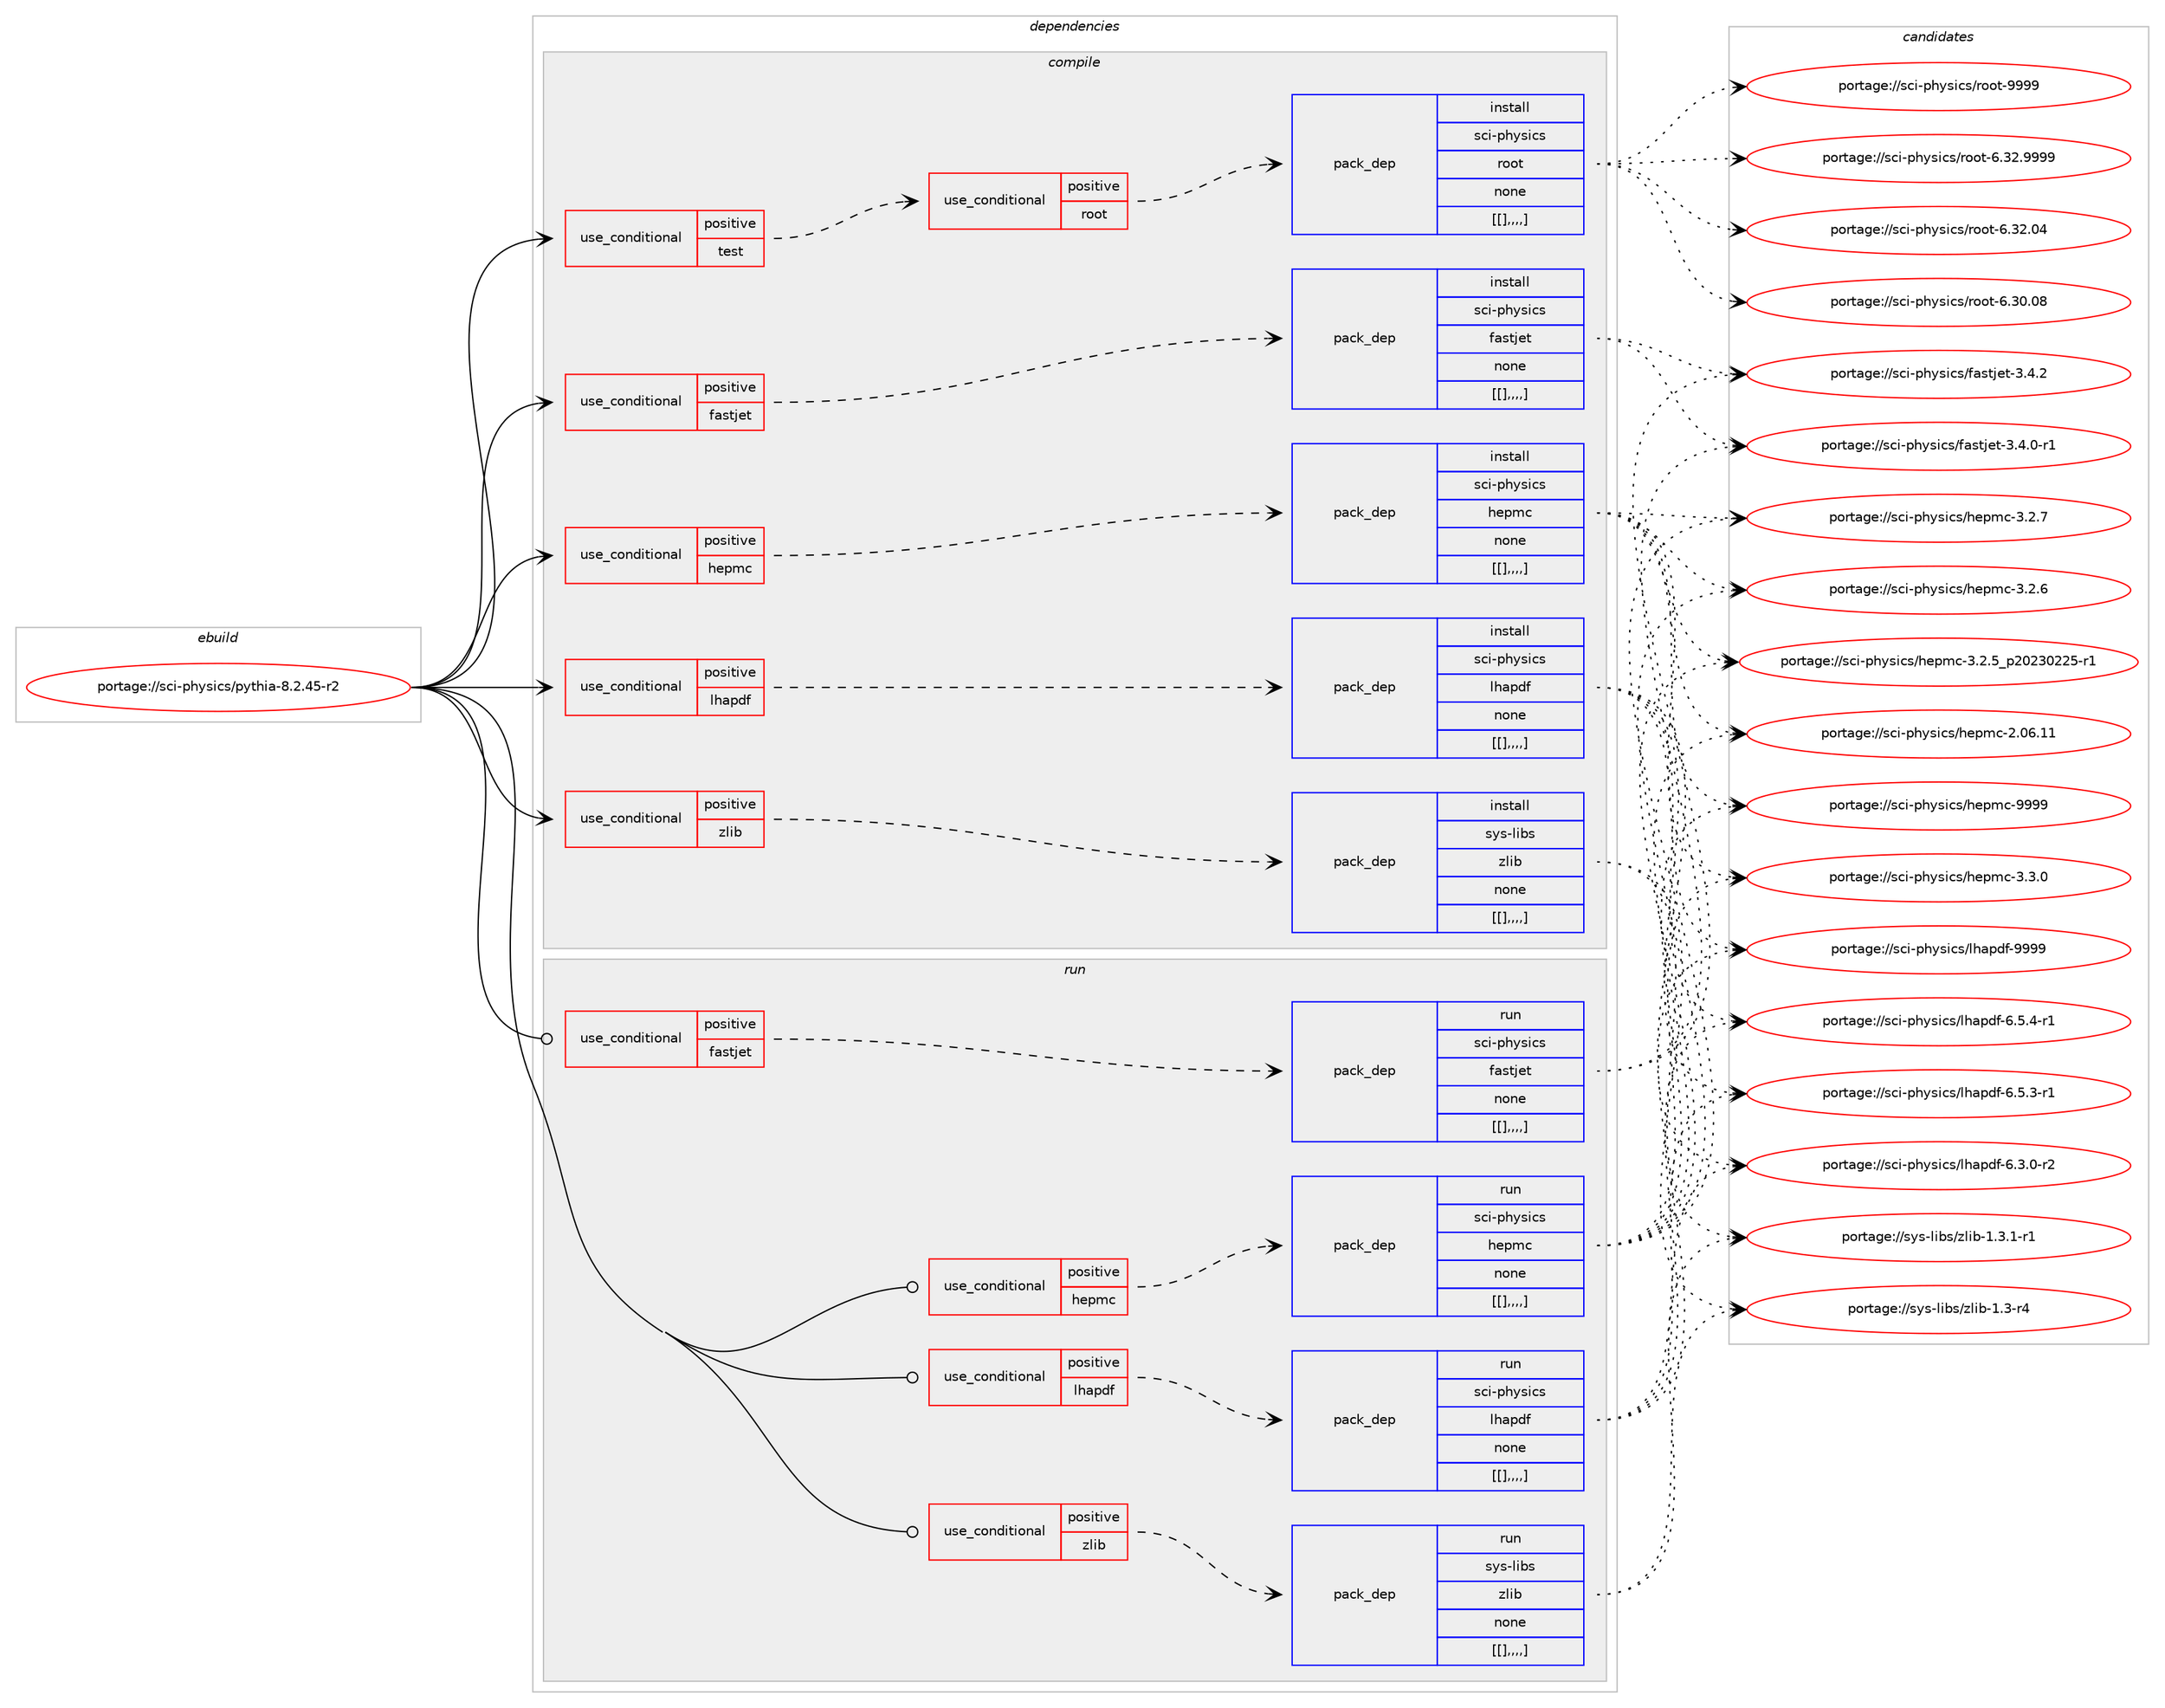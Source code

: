 digraph prolog {

# *************
# Graph options
# *************

newrank=true;
concentrate=true;
compound=true;
graph [rankdir=LR,fontname=Helvetica,fontsize=10,ranksep=1.5];#, ranksep=2.5, nodesep=0.2];
edge  [arrowhead=vee];
node  [fontname=Helvetica,fontsize=10];

# **********
# The ebuild
# **********

subgraph cluster_leftcol {
color=gray;
label=<<i>ebuild</i>>;
id [label="portage://sci-physics/pythia-8.2.45-r2", color=red, width=4, href="../sci-physics/pythia-8.2.45-r2.svg"];
}

# ****************
# The dependencies
# ****************

subgraph cluster_midcol {
color=gray;
label=<<i>dependencies</i>>;
subgraph cluster_compile {
fillcolor="#eeeeee";
style=filled;
label=<<i>compile</i>>;
subgraph cond113158 {
dependency427451 [label=<<TABLE BORDER="0" CELLBORDER="1" CELLSPACING="0" CELLPADDING="4"><TR><TD ROWSPAN="3" CELLPADDING="10">use_conditional</TD></TR><TR><TD>positive</TD></TR><TR><TD>fastjet</TD></TR></TABLE>>, shape=none, color=red];
subgraph pack311254 {
dependency427452 [label=<<TABLE BORDER="0" CELLBORDER="1" CELLSPACING="0" CELLPADDING="4" WIDTH="220"><TR><TD ROWSPAN="6" CELLPADDING="30">pack_dep</TD></TR><TR><TD WIDTH="110">install</TD></TR><TR><TD>sci-physics</TD></TR><TR><TD>fastjet</TD></TR><TR><TD>none</TD></TR><TR><TD>[[],,,,]</TD></TR></TABLE>>, shape=none, color=blue];
}
dependency427451:e -> dependency427452:w [weight=20,style="dashed",arrowhead="vee"];
}
id:e -> dependency427451:w [weight=20,style="solid",arrowhead="vee"];
subgraph cond113159 {
dependency427453 [label=<<TABLE BORDER="0" CELLBORDER="1" CELLSPACING="0" CELLPADDING="4"><TR><TD ROWSPAN="3" CELLPADDING="10">use_conditional</TD></TR><TR><TD>positive</TD></TR><TR><TD>hepmc</TD></TR></TABLE>>, shape=none, color=red];
subgraph pack311255 {
dependency427454 [label=<<TABLE BORDER="0" CELLBORDER="1" CELLSPACING="0" CELLPADDING="4" WIDTH="220"><TR><TD ROWSPAN="6" CELLPADDING="30">pack_dep</TD></TR><TR><TD WIDTH="110">install</TD></TR><TR><TD>sci-physics</TD></TR><TR><TD>hepmc</TD></TR><TR><TD>none</TD></TR><TR><TD>[[],,,,]</TD></TR></TABLE>>, shape=none, color=blue];
}
dependency427453:e -> dependency427454:w [weight=20,style="dashed",arrowhead="vee"];
}
id:e -> dependency427453:w [weight=20,style="solid",arrowhead="vee"];
subgraph cond113160 {
dependency427455 [label=<<TABLE BORDER="0" CELLBORDER="1" CELLSPACING="0" CELLPADDING="4"><TR><TD ROWSPAN="3" CELLPADDING="10">use_conditional</TD></TR><TR><TD>positive</TD></TR><TR><TD>lhapdf</TD></TR></TABLE>>, shape=none, color=red];
subgraph pack311256 {
dependency427456 [label=<<TABLE BORDER="0" CELLBORDER="1" CELLSPACING="0" CELLPADDING="4" WIDTH="220"><TR><TD ROWSPAN="6" CELLPADDING="30">pack_dep</TD></TR><TR><TD WIDTH="110">install</TD></TR><TR><TD>sci-physics</TD></TR><TR><TD>lhapdf</TD></TR><TR><TD>none</TD></TR><TR><TD>[[],,,,]</TD></TR></TABLE>>, shape=none, color=blue];
}
dependency427455:e -> dependency427456:w [weight=20,style="dashed",arrowhead="vee"];
}
id:e -> dependency427455:w [weight=20,style="solid",arrowhead="vee"];
subgraph cond113161 {
dependency427457 [label=<<TABLE BORDER="0" CELLBORDER="1" CELLSPACING="0" CELLPADDING="4"><TR><TD ROWSPAN="3" CELLPADDING="10">use_conditional</TD></TR><TR><TD>positive</TD></TR><TR><TD>test</TD></TR></TABLE>>, shape=none, color=red];
subgraph cond113162 {
dependency427458 [label=<<TABLE BORDER="0" CELLBORDER="1" CELLSPACING="0" CELLPADDING="4"><TR><TD ROWSPAN="3" CELLPADDING="10">use_conditional</TD></TR><TR><TD>positive</TD></TR><TR><TD>root</TD></TR></TABLE>>, shape=none, color=red];
subgraph pack311257 {
dependency427459 [label=<<TABLE BORDER="0" CELLBORDER="1" CELLSPACING="0" CELLPADDING="4" WIDTH="220"><TR><TD ROWSPAN="6" CELLPADDING="30">pack_dep</TD></TR><TR><TD WIDTH="110">install</TD></TR><TR><TD>sci-physics</TD></TR><TR><TD>root</TD></TR><TR><TD>none</TD></TR><TR><TD>[[],,,,]</TD></TR></TABLE>>, shape=none, color=blue];
}
dependency427458:e -> dependency427459:w [weight=20,style="dashed",arrowhead="vee"];
}
dependency427457:e -> dependency427458:w [weight=20,style="dashed",arrowhead="vee"];
}
id:e -> dependency427457:w [weight=20,style="solid",arrowhead="vee"];
subgraph cond113163 {
dependency427460 [label=<<TABLE BORDER="0" CELLBORDER="1" CELLSPACING="0" CELLPADDING="4"><TR><TD ROWSPAN="3" CELLPADDING="10">use_conditional</TD></TR><TR><TD>positive</TD></TR><TR><TD>zlib</TD></TR></TABLE>>, shape=none, color=red];
subgraph pack311258 {
dependency427461 [label=<<TABLE BORDER="0" CELLBORDER="1" CELLSPACING="0" CELLPADDING="4" WIDTH="220"><TR><TD ROWSPAN="6" CELLPADDING="30">pack_dep</TD></TR><TR><TD WIDTH="110">install</TD></TR><TR><TD>sys-libs</TD></TR><TR><TD>zlib</TD></TR><TR><TD>none</TD></TR><TR><TD>[[],,,,]</TD></TR></TABLE>>, shape=none, color=blue];
}
dependency427460:e -> dependency427461:w [weight=20,style="dashed",arrowhead="vee"];
}
id:e -> dependency427460:w [weight=20,style="solid",arrowhead="vee"];
}
subgraph cluster_compileandrun {
fillcolor="#eeeeee";
style=filled;
label=<<i>compile and run</i>>;
}
subgraph cluster_run {
fillcolor="#eeeeee";
style=filled;
label=<<i>run</i>>;
subgraph cond113164 {
dependency427462 [label=<<TABLE BORDER="0" CELLBORDER="1" CELLSPACING="0" CELLPADDING="4"><TR><TD ROWSPAN="3" CELLPADDING="10">use_conditional</TD></TR><TR><TD>positive</TD></TR><TR><TD>fastjet</TD></TR></TABLE>>, shape=none, color=red];
subgraph pack311259 {
dependency427463 [label=<<TABLE BORDER="0" CELLBORDER="1" CELLSPACING="0" CELLPADDING="4" WIDTH="220"><TR><TD ROWSPAN="6" CELLPADDING="30">pack_dep</TD></TR><TR><TD WIDTH="110">run</TD></TR><TR><TD>sci-physics</TD></TR><TR><TD>fastjet</TD></TR><TR><TD>none</TD></TR><TR><TD>[[],,,,]</TD></TR></TABLE>>, shape=none, color=blue];
}
dependency427462:e -> dependency427463:w [weight=20,style="dashed",arrowhead="vee"];
}
id:e -> dependency427462:w [weight=20,style="solid",arrowhead="odot"];
subgraph cond113165 {
dependency427464 [label=<<TABLE BORDER="0" CELLBORDER="1" CELLSPACING="0" CELLPADDING="4"><TR><TD ROWSPAN="3" CELLPADDING="10">use_conditional</TD></TR><TR><TD>positive</TD></TR><TR><TD>hepmc</TD></TR></TABLE>>, shape=none, color=red];
subgraph pack311260 {
dependency427465 [label=<<TABLE BORDER="0" CELLBORDER="1" CELLSPACING="0" CELLPADDING="4" WIDTH="220"><TR><TD ROWSPAN="6" CELLPADDING="30">pack_dep</TD></TR><TR><TD WIDTH="110">run</TD></TR><TR><TD>sci-physics</TD></TR><TR><TD>hepmc</TD></TR><TR><TD>none</TD></TR><TR><TD>[[],,,,]</TD></TR></TABLE>>, shape=none, color=blue];
}
dependency427464:e -> dependency427465:w [weight=20,style="dashed",arrowhead="vee"];
}
id:e -> dependency427464:w [weight=20,style="solid",arrowhead="odot"];
subgraph cond113166 {
dependency427466 [label=<<TABLE BORDER="0" CELLBORDER="1" CELLSPACING="0" CELLPADDING="4"><TR><TD ROWSPAN="3" CELLPADDING="10">use_conditional</TD></TR><TR><TD>positive</TD></TR><TR><TD>lhapdf</TD></TR></TABLE>>, shape=none, color=red];
subgraph pack311261 {
dependency427467 [label=<<TABLE BORDER="0" CELLBORDER="1" CELLSPACING="0" CELLPADDING="4" WIDTH="220"><TR><TD ROWSPAN="6" CELLPADDING="30">pack_dep</TD></TR><TR><TD WIDTH="110">run</TD></TR><TR><TD>sci-physics</TD></TR><TR><TD>lhapdf</TD></TR><TR><TD>none</TD></TR><TR><TD>[[],,,,]</TD></TR></TABLE>>, shape=none, color=blue];
}
dependency427466:e -> dependency427467:w [weight=20,style="dashed",arrowhead="vee"];
}
id:e -> dependency427466:w [weight=20,style="solid",arrowhead="odot"];
subgraph cond113167 {
dependency427468 [label=<<TABLE BORDER="0" CELLBORDER="1" CELLSPACING="0" CELLPADDING="4"><TR><TD ROWSPAN="3" CELLPADDING="10">use_conditional</TD></TR><TR><TD>positive</TD></TR><TR><TD>zlib</TD></TR></TABLE>>, shape=none, color=red];
subgraph pack311262 {
dependency427469 [label=<<TABLE BORDER="0" CELLBORDER="1" CELLSPACING="0" CELLPADDING="4" WIDTH="220"><TR><TD ROWSPAN="6" CELLPADDING="30">pack_dep</TD></TR><TR><TD WIDTH="110">run</TD></TR><TR><TD>sys-libs</TD></TR><TR><TD>zlib</TD></TR><TR><TD>none</TD></TR><TR><TD>[[],,,,]</TD></TR></TABLE>>, shape=none, color=blue];
}
dependency427468:e -> dependency427469:w [weight=20,style="dashed",arrowhead="vee"];
}
id:e -> dependency427468:w [weight=20,style="solid",arrowhead="odot"];
}
}

# **************
# The candidates
# **************

subgraph cluster_choices {
rank=same;
color=gray;
label=<<i>candidates</i>>;

subgraph choice311254 {
color=black;
nodesep=1;
choice1159910545112104121115105991154710297115116106101116455146524650 [label="portage://sci-physics/fastjet-3.4.2", color=red, width=4,href="../sci-physics/fastjet-3.4.2.svg"];
choice11599105451121041211151059911547102971151161061011164551465246484511449 [label="portage://sci-physics/fastjet-3.4.0-r1", color=red, width=4,href="../sci-physics/fastjet-3.4.0-r1.svg"];
dependency427452:e -> choice1159910545112104121115105991154710297115116106101116455146524650:w [style=dotted,weight="100"];
dependency427452:e -> choice11599105451121041211151059911547102971151161061011164551465246484511449:w [style=dotted,weight="100"];
}
subgraph choice311255 {
color=black;
nodesep=1;
choice11599105451121041211151059911547104101112109994557575757 [label="portage://sci-physics/hepmc-9999", color=red, width=4,href="../sci-physics/hepmc-9999.svg"];
choice1159910545112104121115105991154710410111210999455146514648 [label="portage://sci-physics/hepmc-3.3.0", color=red, width=4,href="../sci-physics/hepmc-3.3.0.svg"];
choice1159910545112104121115105991154710410111210999455146504655 [label="portage://sci-physics/hepmc-3.2.7", color=red, width=4,href="../sci-physics/hepmc-3.2.7.svg"];
choice1159910545112104121115105991154710410111210999455146504654 [label="portage://sci-physics/hepmc-3.2.6", color=red, width=4,href="../sci-physics/hepmc-3.2.6.svg"];
choice11599105451121041211151059911547104101112109994551465046539511250485051485050534511449 [label="portage://sci-physics/hepmc-3.2.5_p20230225-r1", color=red, width=4,href="../sci-physics/hepmc-3.2.5_p20230225-r1.svg"];
choice11599105451121041211151059911547104101112109994550464854464949 [label="portage://sci-physics/hepmc-2.06.11", color=red, width=4,href="../sci-physics/hepmc-2.06.11.svg"];
dependency427454:e -> choice11599105451121041211151059911547104101112109994557575757:w [style=dotted,weight="100"];
dependency427454:e -> choice1159910545112104121115105991154710410111210999455146514648:w [style=dotted,weight="100"];
dependency427454:e -> choice1159910545112104121115105991154710410111210999455146504655:w [style=dotted,weight="100"];
dependency427454:e -> choice1159910545112104121115105991154710410111210999455146504654:w [style=dotted,weight="100"];
dependency427454:e -> choice11599105451121041211151059911547104101112109994551465046539511250485051485050534511449:w [style=dotted,weight="100"];
dependency427454:e -> choice11599105451121041211151059911547104101112109994550464854464949:w [style=dotted,weight="100"];
}
subgraph choice311256 {
color=black;
nodesep=1;
choice11599105451121041211151059911547108104971121001024557575757 [label="portage://sci-physics/lhapdf-9999", color=red, width=4,href="../sci-physics/lhapdf-9999.svg"];
choice11599105451121041211151059911547108104971121001024554465346524511449 [label="portage://sci-physics/lhapdf-6.5.4-r1", color=red, width=4,href="../sci-physics/lhapdf-6.5.4-r1.svg"];
choice11599105451121041211151059911547108104971121001024554465346514511449 [label="portage://sci-physics/lhapdf-6.5.3-r1", color=red, width=4,href="../sci-physics/lhapdf-6.5.3-r1.svg"];
choice11599105451121041211151059911547108104971121001024554465146484511450 [label="portage://sci-physics/lhapdf-6.3.0-r2", color=red, width=4,href="../sci-physics/lhapdf-6.3.0-r2.svg"];
dependency427456:e -> choice11599105451121041211151059911547108104971121001024557575757:w [style=dotted,weight="100"];
dependency427456:e -> choice11599105451121041211151059911547108104971121001024554465346524511449:w [style=dotted,weight="100"];
dependency427456:e -> choice11599105451121041211151059911547108104971121001024554465346514511449:w [style=dotted,weight="100"];
dependency427456:e -> choice11599105451121041211151059911547108104971121001024554465146484511450:w [style=dotted,weight="100"];
}
subgraph choice311257 {
color=black;
nodesep=1;
choice115991054511210412111510599115471141111111164557575757 [label="portage://sci-physics/root-9999", color=red, width=4,href="../sci-physics/root-9999.svg"];
choice1159910545112104121115105991154711411111111645544651504657575757 [label="portage://sci-physics/root-6.32.9999", color=red, width=4,href="../sci-physics/root-6.32.9999.svg"];
choice115991054511210412111510599115471141111111164554465150464852 [label="portage://sci-physics/root-6.32.04", color=red, width=4,href="../sci-physics/root-6.32.04.svg"];
choice115991054511210412111510599115471141111111164554465148464856 [label="portage://sci-physics/root-6.30.08", color=red, width=4,href="../sci-physics/root-6.30.08.svg"];
dependency427459:e -> choice115991054511210412111510599115471141111111164557575757:w [style=dotted,weight="100"];
dependency427459:e -> choice1159910545112104121115105991154711411111111645544651504657575757:w [style=dotted,weight="100"];
dependency427459:e -> choice115991054511210412111510599115471141111111164554465150464852:w [style=dotted,weight="100"];
dependency427459:e -> choice115991054511210412111510599115471141111111164554465148464856:w [style=dotted,weight="100"];
}
subgraph choice311258 {
color=black;
nodesep=1;
choice115121115451081059811547122108105984549465146494511449 [label="portage://sys-libs/zlib-1.3.1-r1", color=red, width=4,href="../sys-libs/zlib-1.3.1-r1.svg"];
choice11512111545108105981154712210810598454946514511452 [label="portage://sys-libs/zlib-1.3-r4", color=red, width=4,href="../sys-libs/zlib-1.3-r4.svg"];
dependency427461:e -> choice115121115451081059811547122108105984549465146494511449:w [style=dotted,weight="100"];
dependency427461:e -> choice11512111545108105981154712210810598454946514511452:w [style=dotted,weight="100"];
}
subgraph choice311259 {
color=black;
nodesep=1;
choice1159910545112104121115105991154710297115116106101116455146524650 [label="portage://sci-physics/fastjet-3.4.2", color=red, width=4,href="../sci-physics/fastjet-3.4.2.svg"];
choice11599105451121041211151059911547102971151161061011164551465246484511449 [label="portage://sci-physics/fastjet-3.4.0-r1", color=red, width=4,href="../sci-physics/fastjet-3.4.0-r1.svg"];
dependency427463:e -> choice1159910545112104121115105991154710297115116106101116455146524650:w [style=dotted,weight="100"];
dependency427463:e -> choice11599105451121041211151059911547102971151161061011164551465246484511449:w [style=dotted,weight="100"];
}
subgraph choice311260 {
color=black;
nodesep=1;
choice11599105451121041211151059911547104101112109994557575757 [label="portage://sci-physics/hepmc-9999", color=red, width=4,href="../sci-physics/hepmc-9999.svg"];
choice1159910545112104121115105991154710410111210999455146514648 [label="portage://sci-physics/hepmc-3.3.0", color=red, width=4,href="../sci-physics/hepmc-3.3.0.svg"];
choice1159910545112104121115105991154710410111210999455146504655 [label="portage://sci-physics/hepmc-3.2.7", color=red, width=4,href="../sci-physics/hepmc-3.2.7.svg"];
choice1159910545112104121115105991154710410111210999455146504654 [label="portage://sci-physics/hepmc-3.2.6", color=red, width=4,href="../sci-physics/hepmc-3.2.6.svg"];
choice11599105451121041211151059911547104101112109994551465046539511250485051485050534511449 [label="portage://sci-physics/hepmc-3.2.5_p20230225-r1", color=red, width=4,href="../sci-physics/hepmc-3.2.5_p20230225-r1.svg"];
choice11599105451121041211151059911547104101112109994550464854464949 [label="portage://sci-physics/hepmc-2.06.11", color=red, width=4,href="../sci-physics/hepmc-2.06.11.svg"];
dependency427465:e -> choice11599105451121041211151059911547104101112109994557575757:w [style=dotted,weight="100"];
dependency427465:e -> choice1159910545112104121115105991154710410111210999455146514648:w [style=dotted,weight="100"];
dependency427465:e -> choice1159910545112104121115105991154710410111210999455146504655:w [style=dotted,weight="100"];
dependency427465:e -> choice1159910545112104121115105991154710410111210999455146504654:w [style=dotted,weight="100"];
dependency427465:e -> choice11599105451121041211151059911547104101112109994551465046539511250485051485050534511449:w [style=dotted,weight="100"];
dependency427465:e -> choice11599105451121041211151059911547104101112109994550464854464949:w [style=dotted,weight="100"];
}
subgraph choice311261 {
color=black;
nodesep=1;
choice11599105451121041211151059911547108104971121001024557575757 [label="portage://sci-physics/lhapdf-9999", color=red, width=4,href="../sci-physics/lhapdf-9999.svg"];
choice11599105451121041211151059911547108104971121001024554465346524511449 [label="portage://sci-physics/lhapdf-6.5.4-r1", color=red, width=4,href="../sci-physics/lhapdf-6.5.4-r1.svg"];
choice11599105451121041211151059911547108104971121001024554465346514511449 [label="portage://sci-physics/lhapdf-6.5.3-r1", color=red, width=4,href="../sci-physics/lhapdf-6.5.3-r1.svg"];
choice11599105451121041211151059911547108104971121001024554465146484511450 [label="portage://sci-physics/lhapdf-6.3.0-r2", color=red, width=4,href="../sci-physics/lhapdf-6.3.0-r2.svg"];
dependency427467:e -> choice11599105451121041211151059911547108104971121001024557575757:w [style=dotted,weight="100"];
dependency427467:e -> choice11599105451121041211151059911547108104971121001024554465346524511449:w [style=dotted,weight="100"];
dependency427467:e -> choice11599105451121041211151059911547108104971121001024554465346514511449:w [style=dotted,weight="100"];
dependency427467:e -> choice11599105451121041211151059911547108104971121001024554465146484511450:w [style=dotted,weight="100"];
}
subgraph choice311262 {
color=black;
nodesep=1;
choice115121115451081059811547122108105984549465146494511449 [label="portage://sys-libs/zlib-1.3.1-r1", color=red, width=4,href="../sys-libs/zlib-1.3.1-r1.svg"];
choice11512111545108105981154712210810598454946514511452 [label="portage://sys-libs/zlib-1.3-r4", color=red, width=4,href="../sys-libs/zlib-1.3-r4.svg"];
dependency427469:e -> choice115121115451081059811547122108105984549465146494511449:w [style=dotted,weight="100"];
dependency427469:e -> choice11512111545108105981154712210810598454946514511452:w [style=dotted,weight="100"];
}
}

}
